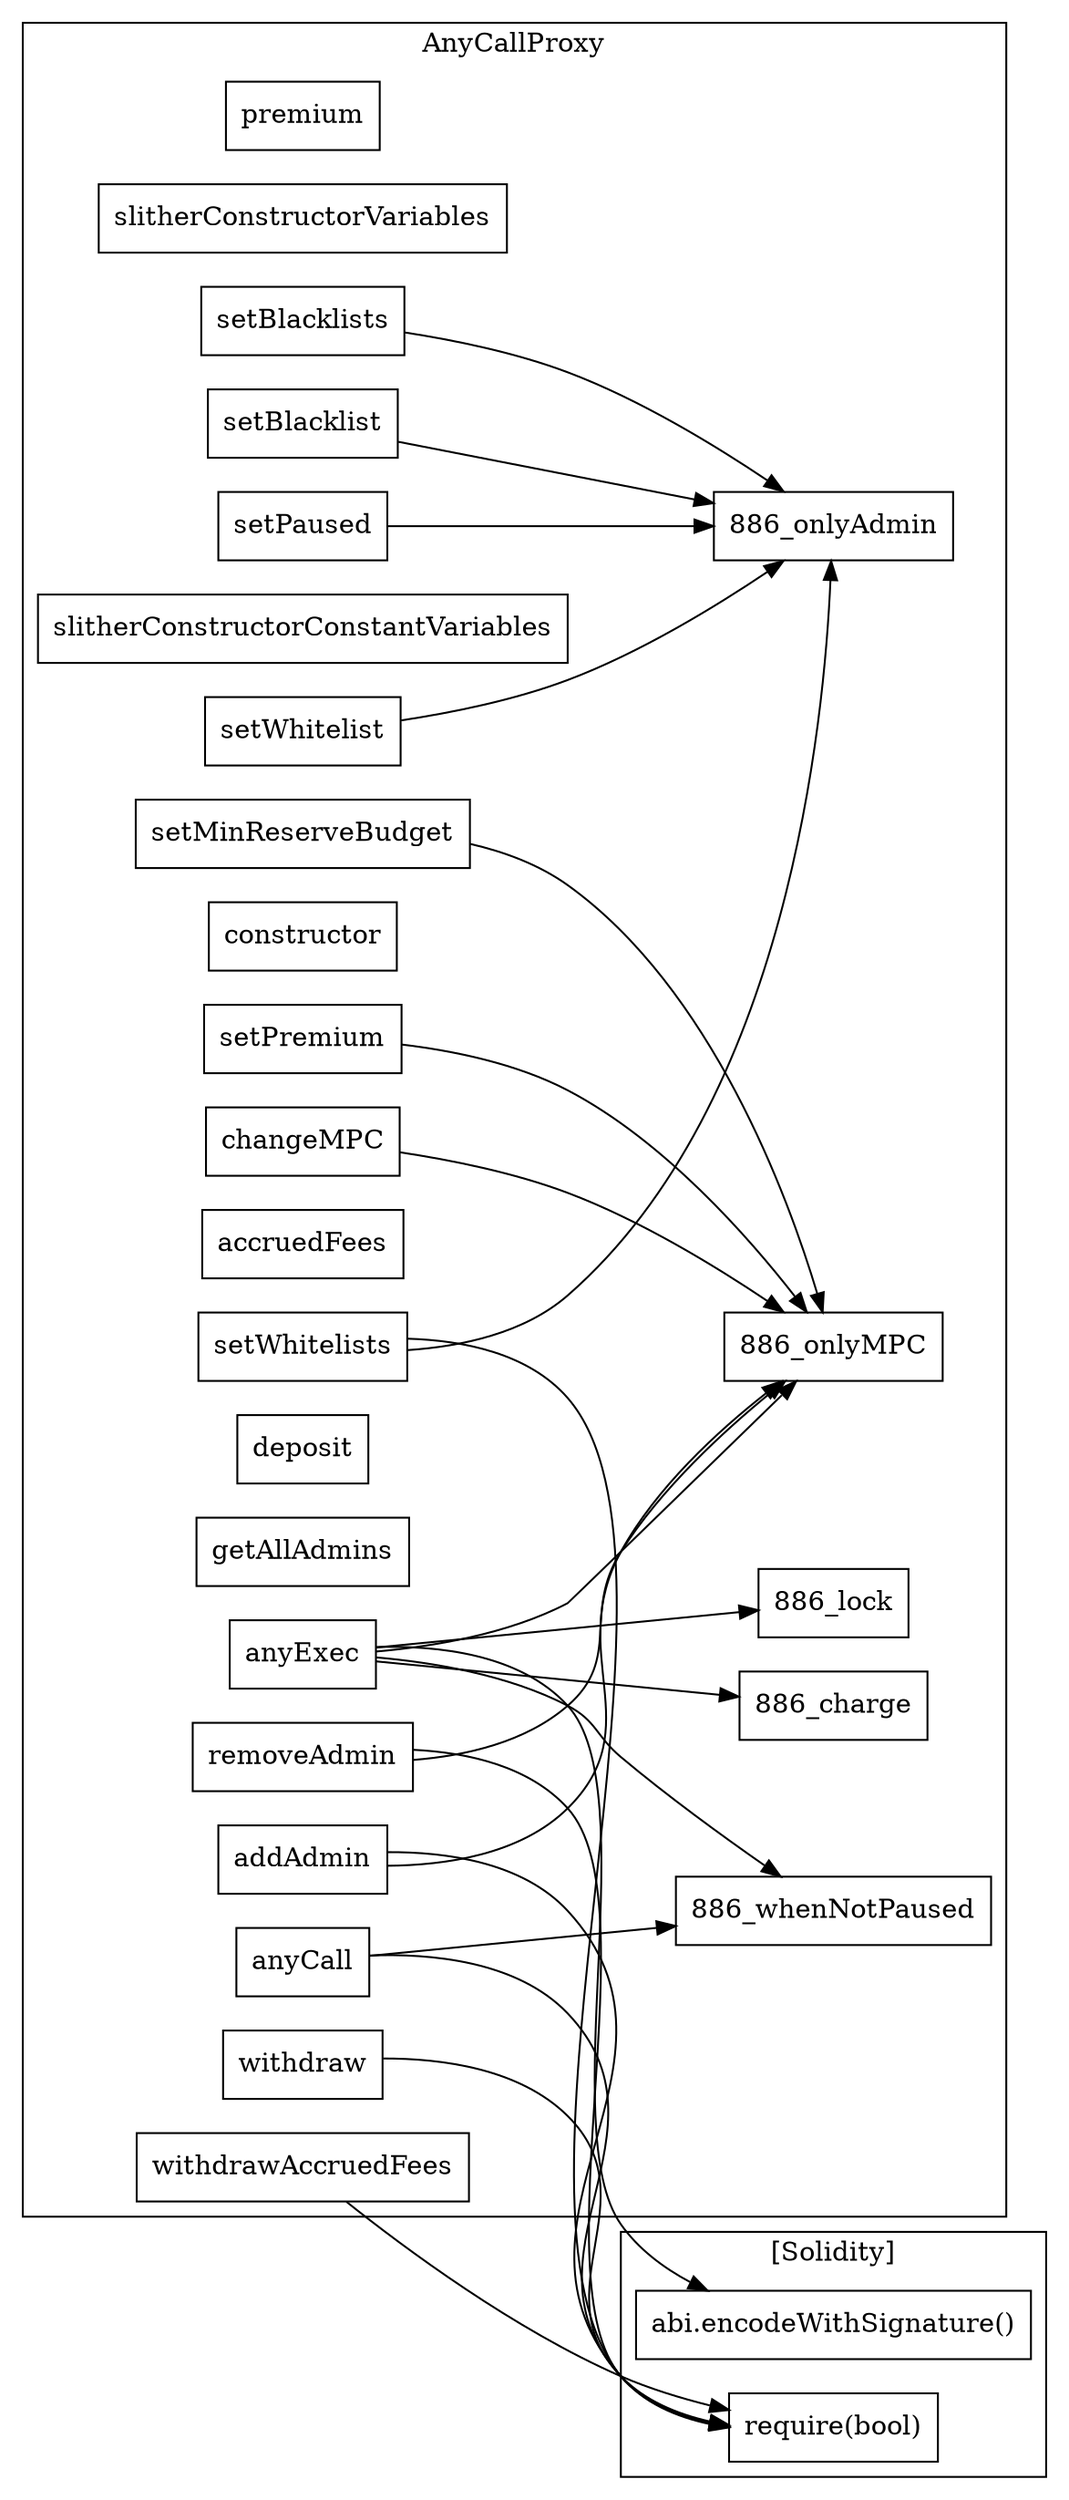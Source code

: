strict digraph {
rankdir="LR"
node [shape=box]
subgraph cluster_886_AnyCallProxy {
label = "AnyCallProxy"
"886_premium" [label="premium"]
"886_slitherConstructorVariables" [label="slitherConstructorVariables"]
"886_setWhitelist" [label="setWhitelist"]
"886_removeAdmin" [label="removeAdmin"]
"886_anyCall" [label="anyCall"]
"886_slitherConstructorConstantVariables" [label="slitherConstructorConstantVariables"]
"886_withdrawAccruedFees" [label="withdrawAccruedFees"]
"886_setBlacklists" [label="setBlacklists"]
"886_constructor" [label="constructor"]
"886_setPremium" [label="setPremium"]
"886_changeMPC" [label="changeMPC"]
"886_accruedFees" [label="accruedFees"]
"886_withdraw" [label="withdraw"]
"886_deposit" [label="deposit"]
"886_getAllAdmins" [label="getAllAdmins"]
"886_setWhitelists" [label="setWhitelists"]
"886_setBlacklist" [label="setBlacklist"]
"886_setMinReserveBudget" [label="setMinReserveBudget"]
"886_setPaused" [label="setPaused"]
"886_anyExec" [label="anyExec"]
"886_addAdmin" [label="addAdmin"]
"886_anyExec" -> "886_onlyMPC"
"886_removeAdmin" -> "886_onlyMPC"
"886_setPaused" -> "886_onlyAdmin"
"886_anyExec" -> "886_whenNotPaused"
"886_setWhitelists" -> "886_onlyAdmin"
"886_setBlacklists" -> "886_onlyAdmin"
"886_anyExec" -> "886_charge"
"886_setBlacklist" -> "886_onlyAdmin"
"886_changeMPC" -> "886_onlyMPC"
"886_setWhitelist" -> "886_onlyAdmin"
"886_anyCall" -> "886_whenNotPaused"
"886_setPremium" -> "886_onlyMPC"
"886_setMinReserveBudget" -> "886_onlyMPC"
"886_addAdmin" -> "886_onlyMPC"
"886_anyExec" -> "886_lock"
}subgraph cluster_solidity {
label = "[Solidity]"
"abi.encodeWithSignature()" 
"require(bool)" 
"886_addAdmin" -> "require(bool)"
"886_withdraw" -> "require(bool)"
"886_anyCall" -> "require(bool)"
"886_removeAdmin" -> "require(bool)"
"886_withdrawAccruedFees" -> "require(bool)"
"886_setWhitelists" -> "require(bool)"
"886_anyExec" -> "abi.encodeWithSignature()"
}
}